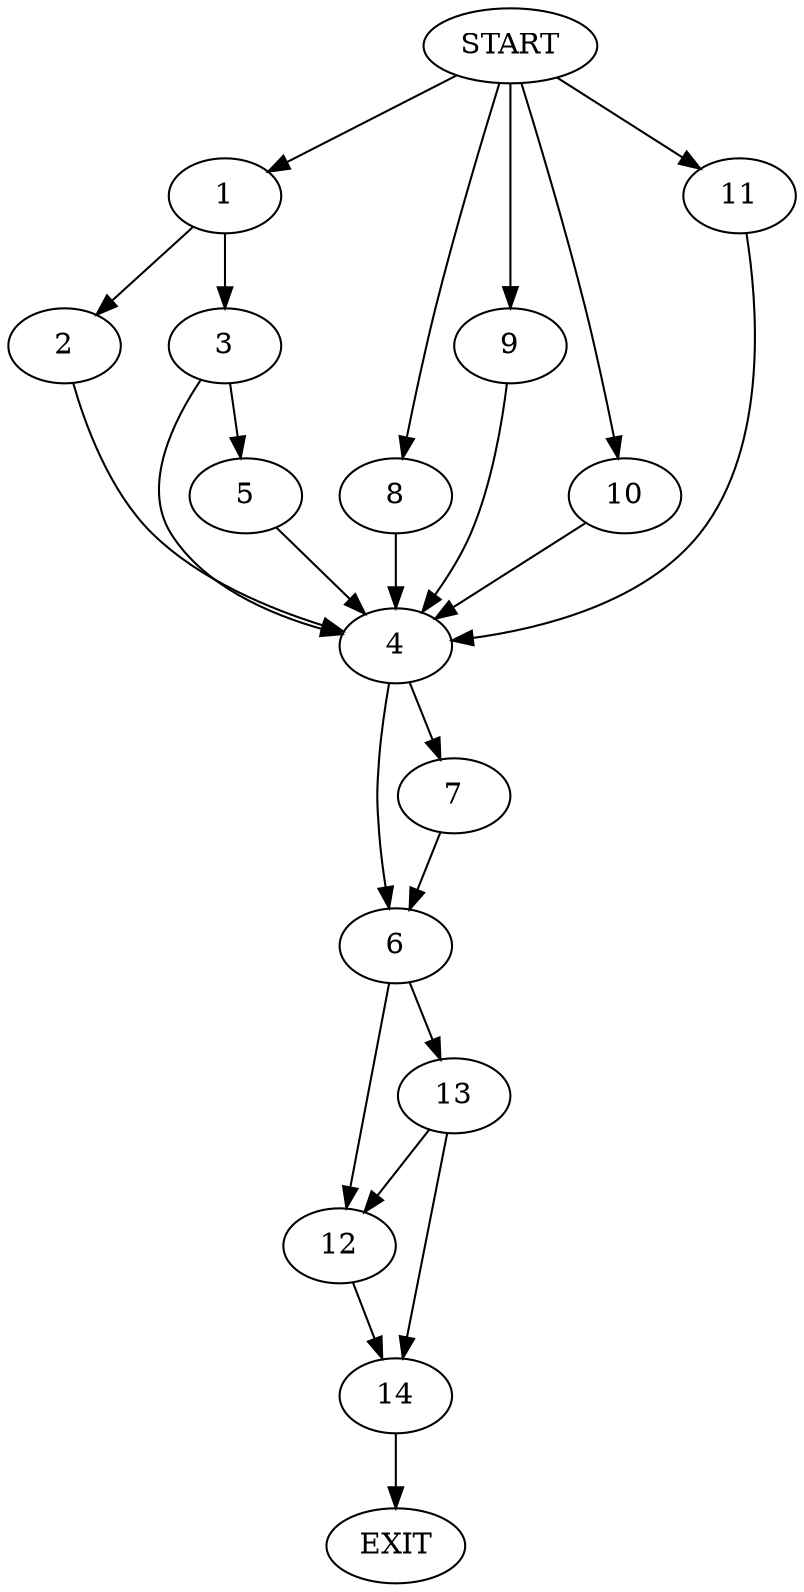 digraph {
0 [label="START"]
15 [label="EXIT"]
0 -> 1
1 -> 2
1 -> 3
2 -> 4
3 -> 4
3 -> 5
4 -> 6
4 -> 7
0 -> 8
8 -> 4
0 -> 9
9 -> 4
5 -> 4
0 -> 10
10 -> 4
0 -> 11
11 -> 4
6 -> 12
6 -> 13
7 -> 6
13 -> 12
13 -> 14
12 -> 14
14 -> 15
}
